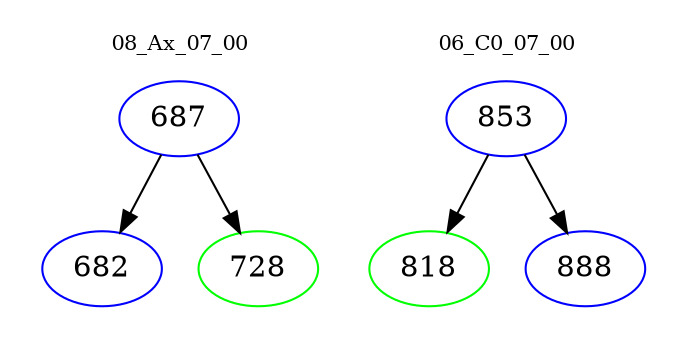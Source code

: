 digraph{
subgraph cluster_0 {
color = white
label = "08_Ax_07_00";
fontsize=10;
T0_687 [label="687", color="blue"]
T0_687 -> T0_682 [color="black"]
T0_682 [label="682", color="blue"]
T0_687 -> T0_728 [color="black"]
T0_728 [label="728", color="green"]
}
subgraph cluster_1 {
color = white
label = "06_C0_07_00";
fontsize=10;
T1_853 [label="853", color="blue"]
T1_853 -> T1_818 [color="black"]
T1_818 [label="818", color="green"]
T1_853 -> T1_888 [color="black"]
T1_888 [label="888", color="blue"]
}
}
